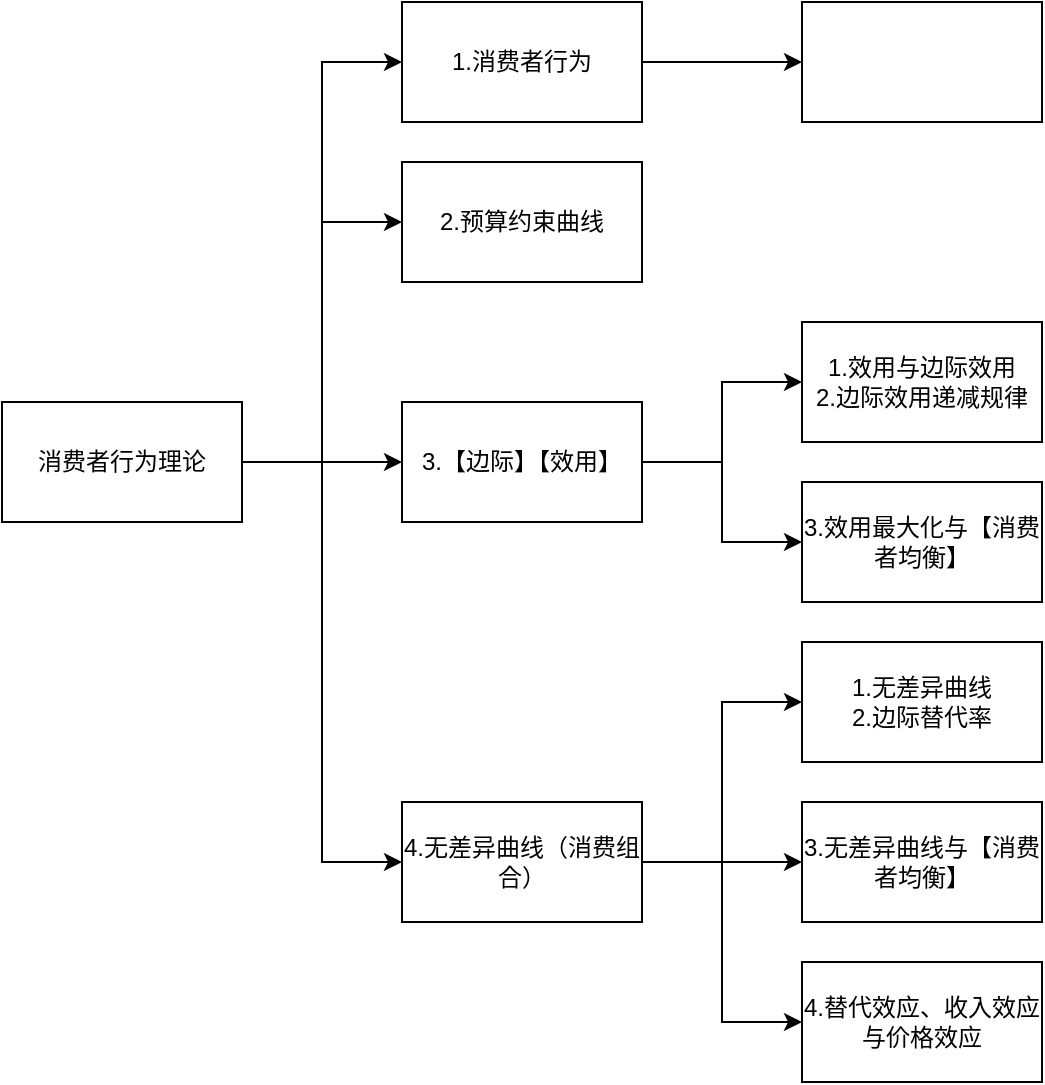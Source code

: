 <mxfile version="22.1.11" type="device">
  <diagram name="第 1 页" id="LbLHYrfMs61iux43dW0h">
    <mxGraphModel dx="954" dy="589" grid="1" gridSize="10" guides="1" tooltips="1" connect="1" arrows="1" fold="1" page="1" pageScale="1" pageWidth="827" pageHeight="1169" math="0" shadow="0">
      <root>
        <mxCell id="0" />
        <mxCell id="1" parent="0" />
        <mxCell id="m05kUUPcYUnixsluJPFE-2" value="" style="edgeStyle=orthogonalEdgeStyle;rounded=0;orthogonalLoop=1;jettySize=auto;html=1;entryX=0;entryY=0.5;entryDx=0;entryDy=0;" parent="1" source="njytcRA9__mMUklmKUCp-1" target="m05kUUPcYUnixsluJPFE-1" edge="1">
          <mxGeometry relative="1" as="geometry" />
        </mxCell>
        <mxCell id="m05kUUPcYUnixsluJPFE-7" style="edgeStyle=orthogonalEdgeStyle;rounded=0;orthogonalLoop=1;jettySize=auto;html=1;entryX=0;entryY=0.5;entryDx=0;entryDy=0;" parent="1" source="njytcRA9__mMUklmKUCp-1" target="m05kUUPcYUnixsluJPFE-5" edge="1">
          <mxGeometry relative="1" as="geometry" />
        </mxCell>
        <mxCell id="m05kUUPcYUnixsluJPFE-8" style="edgeStyle=orthogonalEdgeStyle;rounded=0;orthogonalLoop=1;jettySize=auto;html=1;entryX=0;entryY=0.5;entryDx=0;entryDy=0;" parent="1" source="njytcRA9__mMUklmKUCp-1" target="m05kUUPcYUnixsluJPFE-6" edge="1">
          <mxGeometry relative="1" as="geometry" />
        </mxCell>
        <mxCell id="m05kUUPcYUnixsluJPFE-10" style="edgeStyle=orthogonalEdgeStyle;rounded=0;orthogonalLoop=1;jettySize=auto;html=1;entryX=0;entryY=0.5;entryDx=0;entryDy=0;" parent="1" source="njytcRA9__mMUklmKUCp-1" target="m05kUUPcYUnixsluJPFE-3" edge="1">
          <mxGeometry relative="1" as="geometry" />
        </mxCell>
        <mxCell id="njytcRA9__mMUklmKUCp-1" value="消费者行为理论" style="rounded=0;whiteSpace=wrap;html=1;" parent="1" vertex="1">
          <mxGeometry x="40" y="240" width="120" height="60" as="geometry" />
        </mxCell>
        <mxCell id="jw0s-Y16sGnSYRhiktkf-2" value="" style="edgeStyle=orthogonalEdgeStyle;rounded=0;orthogonalLoop=1;jettySize=auto;html=1;" parent="1" source="m05kUUPcYUnixsluJPFE-1" target="jw0s-Y16sGnSYRhiktkf-1" edge="1">
          <mxGeometry relative="1" as="geometry" />
        </mxCell>
        <mxCell id="m05kUUPcYUnixsluJPFE-1" value="1.消费者行为" style="rounded=0;whiteSpace=wrap;html=1;" parent="1" vertex="1">
          <mxGeometry x="240" y="40" width="120" height="60" as="geometry" />
        </mxCell>
        <mxCell id="UyAeLz8tATn07XFkCssd-9" value="" style="edgeStyle=orthogonalEdgeStyle;rounded=0;orthogonalLoop=1;jettySize=auto;html=1;entryX=0;entryY=0.5;entryDx=0;entryDy=0;" parent="1" source="m05kUUPcYUnixsluJPFE-3" target="UyAeLz8tATn07XFkCssd-8" edge="1">
          <mxGeometry relative="1" as="geometry" />
        </mxCell>
        <mxCell id="UyAeLz8tATn07XFkCssd-14" style="edgeStyle=orthogonalEdgeStyle;rounded=0;orthogonalLoop=1;jettySize=auto;html=1;entryX=0;entryY=0.5;entryDx=0;entryDy=0;" parent="1" source="m05kUUPcYUnixsluJPFE-3" target="UyAeLz8tATn07XFkCssd-11" edge="1">
          <mxGeometry relative="1" as="geometry" />
        </mxCell>
        <mxCell id="UyAeLz8tATn07XFkCssd-15" style="edgeStyle=orthogonalEdgeStyle;rounded=0;orthogonalLoop=1;jettySize=auto;html=1;entryX=0;entryY=0.5;entryDx=0;entryDy=0;" parent="1" source="m05kUUPcYUnixsluJPFE-3" target="UyAeLz8tATn07XFkCssd-10" edge="1">
          <mxGeometry relative="1" as="geometry" />
        </mxCell>
        <mxCell id="m05kUUPcYUnixsluJPFE-3" value="4.无差异曲线（消费组合）" style="rounded=0;whiteSpace=wrap;html=1;" parent="1" vertex="1">
          <mxGeometry x="240" y="440" width="120" height="60" as="geometry" />
        </mxCell>
        <mxCell id="m05kUUPcYUnixsluJPFE-5" value="2.预算约束曲线" style="rounded=0;whiteSpace=wrap;html=1;" parent="1" vertex="1">
          <mxGeometry x="240" y="120" width="120" height="60" as="geometry" />
        </mxCell>
        <mxCell id="UyAeLz8tATn07XFkCssd-2" value="" style="edgeStyle=orthogonalEdgeStyle;rounded=0;orthogonalLoop=1;jettySize=auto;html=1;entryX=0;entryY=0.5;entryDx=0;entryDy=0;" parent="1" source="m05kUUPcYUnixsluJPFE-6" target="UyAeLz8tATn07XFkCssd-1" edge="1">
          <mxGeometry relative="1" as="geometry" />
        </mxCell>
        <mxCell id="UyAeLz8tATn07XFkCssd-7" style="edgeStyle=orthogonalEdgeStyle;rounded=0;orthogonalLoop=1;jettySize=auto;html=1;entryX=0;entryY=0.5;entryDx=0;entryDy=0;" parent="1" source="m05kUUPcYUnixsluJPFE-6" target="UyAeLz8tATn07XFkCssd-6" edge="1">
          <mxGeometry relative="1" as="geometry" />
        </mxCell>
        <mxCell id="m05kUUPcYUnixsluJPFE-6" value="3.【边际】【效用】" style="rounded=0;whiteSpace=wrap;html=1;" parent="1" vertex="1">
          <mxGeometry x="240" y="240" width="120" height="60" as="geometry" />
        </mxCell>
        <mxCell id="UyAeLz8tATn07XFkCssd-1" value="1.效用与边际效用&lt;br&gt;2.边际效用递减规律" style="rounded=0;whiteSpace=wrap;html=1;" parent="1" vertex="1">
          <mxGeometry x="440" y="200" width="120" height="60" as="geometry" />
        </mxCell>
        <mxCell id="UyAeLz8tATn07XFkCssd-6" value="3.效用最大化与【消费者均衡】" style="rounded=0;whiteSpace=wrap;html=1;" parent="1" vertex="1">
          <mxGeometry x="440" y="280" width="120" height="60" as="geometry" />
        </mxCell>
        <mxCell id="UyAeLz8tATn07XFkCssd-8" value="1.无差异曲线&lt;br&gt;2.边际替代率" style="rounded=0;whiteSpace=wrap;html=1;" parent="1" vertex="1">
          <mxGeometry x="440" y="360" width="120" height="60" as="geometry" />
        </mxCell>
        <mxCell id="UyAeLz8tATn07XFkCssd-10" value="4.替代效应、收入效应与价格效应" style="rounded=0;whiteSpace=wrap;html=1;" parent="1" vertex="1">
          <mxGeometry x="440" y="520" width="120" height="60" as="geometry" />
        </mxCell>
        <mxCell id="UyAeLz8tATn07XFkCssd-11" value="3.无差异曲线与【消费者均衡】" style="rounded=0;whiteSpace=wrap;html=1;" parent="1" vertex="1">
          <mxGeometry x="440" y="440" width="120" height="60" as="geometry" />
        </mxCell>
        <mxCell id="jw0s-Y16sGnSYRhiktkf-1" value="" style="rounded=0;whiteSpace=wrap;html=1;" parent="1" vertex="1">
          <mxGeometry x="440" y="40" width="120" height="60" as="geometry" />
        </mxCell>
      </root>
    </mxGraphModel>
  </diagram>
</mxfile>

